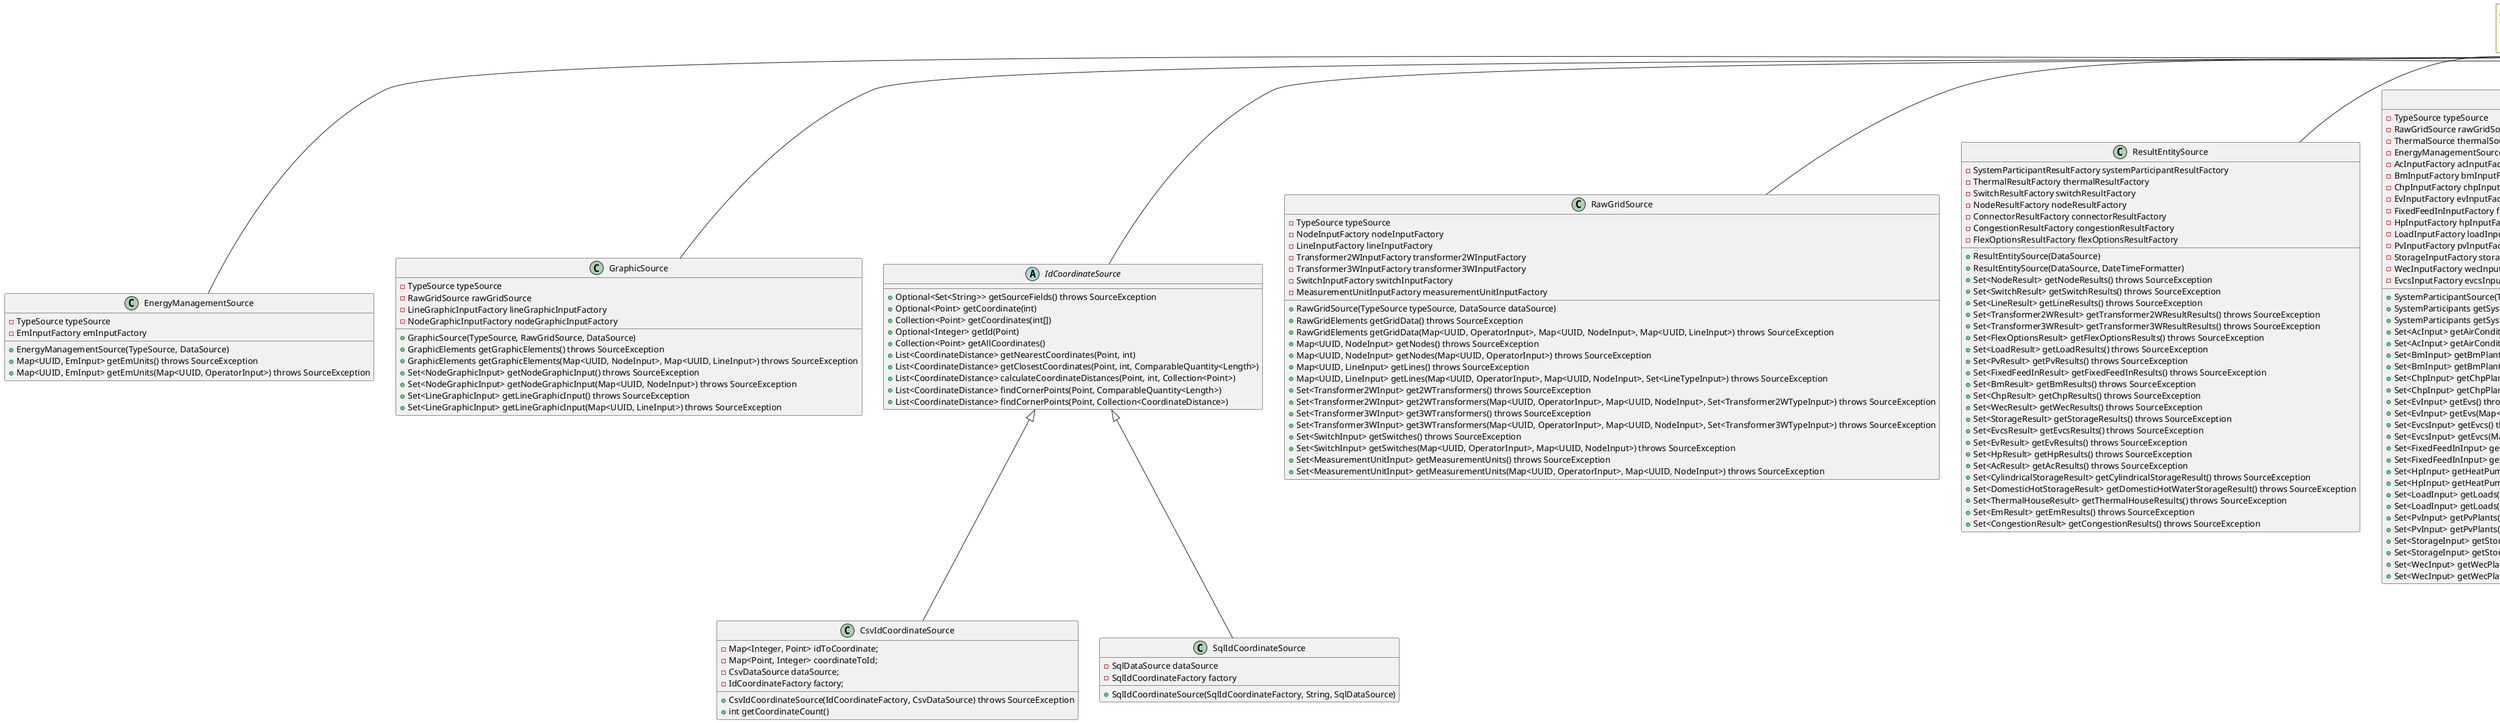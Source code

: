 @startuml

note "Assuming all classes to implement \nthe abstract methods of their interfaces\n\n" as generalNotes

abstract class EntitySource {
    + void validate() throws ValidationException
}

EntitySource <|-- EnergyManagementSource
EntitySource <|-- GraphicSource
EntitySource <|-- IdCoordinateSource
IdCoordinateSource <|-- CsvIdCoordinateSource
IdCoordinateSource <|-- SqlIdCoordinateSource
EntitySource <|-- RawGridSource
EntitySource <|-- ResultEntitySource
EntitySource <|-- SystemParticipantSource
EntitySource <|-- ThermalSource
EntitySource <|-- TimeSeriesMappingSource
TimeSeriesMappingSource <|-- CsvTimeSeriesMappingSource
TimeSeriesMappingSource <|-- SqlTimeSeriesMappingSource
EntitySource <|-- TimeSeriesSource
TimeSeriesSource <|-- CsvTimeSeriesSource
TimeSeriesSource <|-- SqlTimeSeriesSource
EntitySource <|-- TypeSource
EntitySource <|-- WeatherSource
WeatherSource <|-- CouchbaseWeatherSource
WeatherSource <|-- CsvWeatherSource
WeatherSource <|-- InfluxDbWeatherSource
WeatherSource <|-- SqlWeatherSource

class EnergyManagementSource {
    - TypeSource typeSource
    - EmInputFactory emInputFactory
    + EnergyManagementSource(TypeSource, DataSource)
    + Map<UUID, EmInput> getEmUnits() throws SourceException
    + Map<UUID, EmInput> getEmUnits(Map<UUID, OperatorInput>) throws SourceException
}

class GraphicSource {
    - TypeSource typeSource
    - RawGridSource rawGridSource
    - LineGraphicInputFactory lineGraphicInputFactory
    - NodeGraphicInputFactory nodeGraphicInputFactory
    + GraphicSource(TypeSource, RawGridSource, DataSource)
    + GraphicElements getGraphicElements() throws SourceException
    + GraphicElements getGraphicElements(Map<UUID, NodeInput>, Map<UUID, LineInput>) throws SourceException
    + Set<NodeGraphicInput> getNodeGraphicInput() throws SourceException
    + Set<NodeGraphicInput> getNodeGraphicInput(Map<UUID, NodeInput>) throws SourceException
    + Set<LineGraphicInput> getLineGraphicInput() throws SourceException
    + Set<LineGraphicInput> getLineGraphicInput(Map<UUID, LineInput>) throws SourceException
}

abstract class IdCoordinateSource {
    + Optional<Set<String>> getSourceFields() throws SourceException
    + Optional<Point> getCoordinate(int)
    + Collection<Point> getCoordinates(int[])
    + Optional<Integer> getId(Point)
    + Collection<Point> getAllCoordinates()
    + List<CoordinateDistance> getNearestCoordinates(Point, int)
    + List<CoordinateDistance> getClosestCoordinates(Point, int, ComparableQuantity<Length>)
    + List<CoordinateDistance> calculateCoordinateDistances(Point, int, Collection<Point>)
    + List<CoordinateDistance> findCornerPoints(Point, ComparableQuantity<Length>)
    + List<CoordinateDistance> findCornerPoints(Point, Collection<CoordinateDistance>)
}

class CsvIdCoordinateSource {
      - Map<Integer, Point> idToCoordinate;
      - Map<Point, Integer> coordinateToId;
      - CsvDataSource dataSource;
      - IdCoordinateFactory factory;
      + CsvIdCoordinateSource(IdCoordinateFactory, CsvDataSource) throws SourceException
      + int getCoordinateCount()
}

class SqlIdCoordinateSource {
    - SqlDataSource dataSource
    - SqlIdCoordinateFactory factory
    + SqlIdCoordinateSource(SqlIdCoordinateFactory, String, SqlDataSource)
}

class RawGridSource {
    - TypeSource typeSource
    - NodeInputFactory nodeInputFactory
    - LineInputFactory lineInputFactory
    - Transformer2WInputFactory transformer2WInputFactory
    - Transformer3WInputFactory transformer3WInputFactory
    - SwitchInputFactory switchInputFactory
    - MeasurementUnitInputFactory measurementUnitInputFactory
    + RawGridSource(TypeSource typeSource, DataSource dataSource)
    + RawGridElements getGridData() throws SourceException
    + RawGridElements getGridData(Map<UUID, OperatorInput>, Map<UUID, NodeInput>, Map<UUID, LineInput>) throws SourceException
    + Map<UUID, NodeInput> getNodes() throws SourceException
    + Map<UUID, NodeInput> getNodes(Map<UUID, OperatorInput>) throws SourceException
    + Map<UUID, LineInput> getLines() throws SourceException
    + Map<UUID, LineInput> getLines(Map<UUID, OperatorInput>, Map<UUID, NodeInput>, Set<LineTypeInput>) throws SourceException
    + Set<Transformer2WInput> get2WTransformers() throws SourceException
    + Set<Transformer2WInput> get2WTransformers(Map<UUID, OperatorInput>, Map<UUID, NodeInput>, Set<Transformer2WTypeInput>) throws SourceException
    + Set<Transformer3WInput> get3WTransformers() throws SourceException
    + Set<Transformer3WInput> get3WTransformers(Map<UUID, OperatorInput>, Map<UUID, NodeInput>, Set<Transformer3WTypeInput>) throws SourceException
    + Set<SwitchInput> getSwitches() throws SourceException
    + Set<SwitchInput> getSwitches(Map<UUID, OperatorInput>, Map<UUID, NodeInput>) throws SourceException
    + Set<MeasurementUnitInput> getMeasurementUnits() throws SourceException
    + Set<MeasurementUnitInput> getMeasurementUnits(Map<UUID, OperatorInput>, Map<UUID, NodeInput>) throws SourceException
}

class ResultEntitySource {
    - SystemParticipantResultFactory systemParticipantResultFactory
    - ThermalResultFactory thermalResultFactory
    - SwitchResultFactory switchResultFactory
    - NodeResultFactory nodeResultFactory
    - ConnectorResultFactory connectorResultFactory
    - CongestionResultFactory congestionResultFactory
    - FlexOptionsResultFactory flexOptionsResultFactory
    + ResultEntitySource(DataSource)
    + ResultEntitySource(DataSource, DateTimeFormatter)
    + Set<NodeResult> getNodeResults() throws SourceException
    + Set<SwitchResult> getSwitchResults() throws SourceException
    + Set<LineResult> getLineResults() throws SourceException
    + Set<Transformer2WResult> getTransformer2WResultResults() throws SourceException
    + Set<Transformer3WResult> getTransformer3WResultResults() throws SourceException
    + Set<FlexOptionsResult> getFlexOptionsResults() throws SourceException
    + Set<LoadResult> getLoadResults() throws SourceException
    + Set<PvResult> getPvResults() throws SourceException
    + Set<FixedFeedInResult> getFixedFeedInResults() throws SourceException
    + Set<BmResult> getBmResults() throws SourceException
    + Set<ChpResult> getChpResults() throws SourceException
    + Set<WecResult> getWecResults() throws SourceException
    + Set<StorageResult> getStorageResults() throws SourceException
    + Set<EvcsResult> getEvcsResults() throws SourceException
    + Set<EvResult> getEvResults() throws SourceException
    + Set<HpResult> getHpResults() throws SourceException
    + Set<AcResult> getAcResults() throws SourceException
    + Set<CylindricalStorageResult> getCylindricalStorageResult() throws SourceException
    + Set<DomesticHotStorageResult> getDomesticHotWaterStorageResult() throws SourceException
    + Set<ThermalHouseResult> getThermalHouseResults() throws SourceException
    + Set<EmResult> getEmResults() throws SourceException
    + Set<CongestionResult> getCongestionResults() throws SourceException
}

class SystemParticipantSource{
    - TypeSource typeSource
    - RawGridSource rawGridSource
    - ThermalSource thermalSource
    - EnergyManagementSource energyManagementSource
    - AcInputFactory acInputFactory
    - BmInputFactory bmInputFactory
    - ChpInputFactory chpInputFactory
    - EvInputFactory evInputFactory
    - FixedFeedInInputFactory fixedFeedInInputFactory
    - HpInputFactory hpInputFactory
    - LoadInputFactory loadInputFactory
    - PvInputFactory pvInputFactory
    - StorageInputFactory storageInputFactory
    - WecInputFactory wecInputFactory
    - EvcsInputFactory evcsInputFactory
    + SystemParticipantSource(TypeSource, ThermalSource, RawGridSource, EnergyManagementSource, DataSource)
    + SystemParticipants getSystemParticipants() throws SourceException
    + SystemParticipants getSystemParticipants(Map<UUID, OperatorInput>, Map<UUID, NodeInput>) throws SourceException
    + Set<AcInput> getAirConditions() throws SourceException
    + Set<AcInput> getAirConditions(Map<UUID, OperatorInput>, Map<UUID, NodeInput>, Set<AcTypeInput>) throws SourceException
    + Set<BmInput> getBmPlants() throws SourceException
    + Set<BmInput> getBmPlants(Map<UUID, OperatorInput>, Map<UUID, NodeInput>, Set<BmTypeInput>) throws SourceException
    + Set<ChpInput> getChpPlants() throws SourceException
    + Set<ChpInput> getChpPlants(Map<UUID, OperatorInput>, Map<UUID, NodeInput>, Set<ChpTypeInput>, Map<UUID, ThermalBusInput>, Set<ThermalStorageInput>) throws SourceException
    + Set<EvInput> getEvs() throws SourceException
    + Set<EvInput> getEvs(Map<UUID, OperatorInput>, Map<UUID, NodeInput>, Set<EvTypeInput>) throws SourceException
    + Set<EvcsInput> getEvcs() throws SourceException
    + Set<EvcsInput> getEvcs(Map<UUID, OperatorInput>, Map<UUID, NodeInput>) throws SourceException
    + Set<FixedFeedInInput> getFixedFeedIns() throws SourceException
    + Set<FixedFeedInInput> getFixedFeedIns(Map<UUID, OperatorInput>, Map<UUID, NodeInput>) throws SourceException
    + Set<HpInput> getHeatPumps() throws SourceException
    + Set<HpInput> getHeatPumps(Map<UUID, OperatorInput>, Map<UUID, NodeInput>, Set<HpTypeInput>, Map<UUID, ThermalBusInput>) throws SourceException
    + Set<LoadInput> getLoads() throws SourceException
    + Set<LoadInput> getLoads(Map<UUID, OperatorInput>, Map<UUID, NodeInput>) throws SourceException
    + Set<PvInput> getPvPlants() throws SourceException
    + Set<PvInput> getPvPlants(Map<UUID, OperatorInput>, Map<UUID, NodeInput>) throws SourceException
    + Set<StorageInput> getStorages() throws SourceException
    + Set<StorageInput> getStorages(Map<UUID, OperatorInput>, Map<UUID, NodeInput>, Set<StorageTypeInput>) throws SourceException
    + Set<WecInput> getWecPlants() throws SourceException
    + Set<WecInput> getWecPlants(Map<UUID, OperatorInput>, Map<UUID, NodeInput>, Set<WecTypeInput>) throws SourceException
}

class ThermalSource {
    - TypeSource typeSource
    - ThermalBusInputFactory thermalBusInputFactory
    - CylindricalStorageInputFactory cylindricalStorageInputFactory
    - DomesticHotWaterStorageInputFactory domesticHotWaterStorageInputFactory
    - ThermalHouseInputFactory thermalHouseInputFactory
    + ThermalSource(TypeSource, DataSource)
    + Map<UUID, ThermalBusInput> getThermalBuses() throws SourceException
    + Map<UUID, ThermalBusInput> getThermalBuses(Map<UUID, OperatorInput>) throws SourceException
    + Map<UUID, ThermalStorageInput> getThermalStorages() throws SourceException
    + Map<UUID, ThermalStorageInput> getThermalStorages(Map<UUID, OperatorInput>, Map<UUID, ThermalBusInput>) throws SourceException
    + Map<UUID, ThermalHouseInput> getThermalHouses() throws SourceException
    + Map<UUID, ThermalHouseInput> getThermalHouses(Map<UUID, OperatorInput>, Map<UUID, ThermalBusInput>) throws SourceException
    + Set<CylindricalStorageInput> getCylindricalStorages() throws SourceException
    + Set<CylindricalStorageInput> getCylindricalStorages(Map<UUID, OperatorInput>, Map<UUID, ThermalBusInput>) throws SourceException
    + Set<DomesticHotWaterStorageInput> getDomesticHotWaterStorages() throws SourceException
    + Set<DomesticHotWaterStorageInput> getDomesticHotWaterStorages(Map<UUID, OperatorInput>, Map<UUID, ThermalBusInput>) throws SourceException
}

abstract class TimeSeriesMappingSource {
    - TimeSeriesMappingFactory mappingFactory
    + Map<UUID, UUID> getMapping() throws SourceException
    + Optional<UUID> getTimeSeriesUuid(UUID) throws SourceException
    + Stream<Map<String, String>> getMappingSourceData() throws SourceException
    + Optional<Set<String>> getSourceFields() throws SourceException
}

class CsvTimeSeriesMappingSource {
    - CsvDataSource dataSource
    + CsvTimeSeriesMappingSource(String, Path, FileNamingStrategy)
}

class SqlTimeSeriesMappingSource {
    - EntityPersistenceNamingStrategy entityPersistenceNamingStrategy
    - SqlDataSource dataSource
    + SqlTimeSeriesMappingSource(SqlConnector, String, EntityPersistenceNamingStrategy)
}

abstract class TimeSeriesSource {
    - Class<V> valueClass
    - TimeBasedSimpleValueFactory<V> valueFactory
    + TimeSeriesSource(Class<V>, TimeBasedSimpleValueFactory<V>)
    + IndividualTimeSeries<V> getTimeSeries()
    + IndividualTimeSeries<V> getTimeSeries(ClosedInterval<ZonedDateTime>) throws SourceException
    + Optional<V> getValue(ZonedDateTime) throws SourceException
}

class CsvTimeSeriesSource {
    - IndividualTimeSeries<V> timeSeries
    - CsvDataSource dataSource
    - Path filePath
    + {static} CsvTimeSeriesSource<? extends Value> getSource(String, Path, FileNamingStrategy, CsvIndividualTimeSeriesMetaInformation)
    + CsvTimeSeriesSource(String, Path, FileNamingStrategy, UUID, Path, Class<V>, TimeBasedSimpleValueFactory<V>)
}

class SqlTimeSeriesSource {
    - SqlDataSource dataSource
    - UUID timeSeriesUuid
    + SqlTimeSeriesSource(SqlDataSource, UUID, Class<V>, TimeBasedSimpleValueFactory<V>)
    + SqlTimeSeriesSource(SqlConnector, String, DatabaseNamingStrategy, UUID, Class<V>, TimeBasedSimpleValueFactory<V>)
    + SqlTimeSeriesSource<? extends Value> createSource(SqlConnector, String, DatabaseNamingStrategy, IndividualTimeSeriesMetaInformation, DateTimeFormatter) throws SourceException
}

class TypeSource {
    - OperatorInputFactory operatorInputFactory
    - Transformer2WTypeInputFactory transformer2WTypeInputFactory
    - LineTypeInputFactory lineTypeInputFactory
    - Transformer3WTypeInputFactory transformer3WTypeInputFactory
    - SystemParticipantTypeInputFactory systemParticipantTypeInputFactory
    - DataSource dataSource
    + TypeSource(DataSource)
    + Map<UUID, Transformer2WTypeInput> getTransformer2WTypes() throws SourceException
    + Map<UUID, Transformer3WTypeInput> getTransformer3WTypes() throws SourceException
    + Map<UUID, OperatorInput> getOperators() throws SourceException
    + Map<UUID, LineTypeInput> getLineTypes() throws SourceException
    + Map<UUID, BmTypeInput> getBmTypes() throws SourceException
    + Map<UUID, ChpTypeInput> getChpTypes() throws SourceException
    + Map<UUID, HpTypeInput> getHpTypes() throws SourceException
    + Map<UUID, StorageTypeInput> getStorageTypes() throws SourceException
    + Map<UUID, WecTypeInput> getWecTypes() throws SourceException
    + Map<UUID, EvTypeInput> getEvTypes() throws SourceException
}

abstract class WeatherSource {
    - TimeBasedWeatherValueFactory weatherFactory
    - IdCoordinateSource idCoordinateSource
    + WeatherSource(IdCoordinateSource, TimeBasedWeatherValueFactory)
    + Optional<Set<String>> getSourceFields() throws SourceException
    + Map<Point, IndividualTimeSeries<WeatherValue>> getWeather(ClosedInterval<ZonedDateTime>) throws SourceException
    + Map<Point, IndividualTimeSeries<WeatherValue>> getWeather(ClosedInterval<ZonedDateTime>, Collection<Point>) throws SourceException
    + Optional<TimeBasedValue<WeatherValue>> getWeather(ZonedDateTime, Point) throws SourceException
}

class CouchbaseWeatherSource {
    - CouchbaseConnector connector
    + CouchbaseWeatherSource(CouchbaseConnector, IdCoordinateSource, String, TimeBasedWeatherValueFactory, String)
    + CouchbaseWeatherSource(CouchbaseConnector, IdCoordinateSource, String, String, TimeBasedWeatherValueFactory, String)
}

class CsvWeatherSource {
    - CsvDataSource dataSource
    - Map<Point, IndividualTimeSeries<WeatherValue>> coordinateToTimeSeries
    + CsvWeatherSource(String, Path, FileNamingStrategy, IdCoordinateSource, TimeBasedWeatherValueFactory) throws SourceException
}

class InfluxDbWeatherSource {
    - InfluxDbConnector connector
    + InfluxDbWeatherSource(InfluxDbConnector, IdCoordinateSource, TimeBasedWeatherValueFactory)
    + IndividualTimeSeries<WeatherValue> getWeather(ClosedInterval<ZonedDateTime>, Point)
}

class SqlWeatherSource {
    - SqlDataSource dataSource
    + SqlWeatherSource(SqlConnector, IdCoordinateSource, String, String, TimeBasedWeatherValueFactory)
}

@enduml